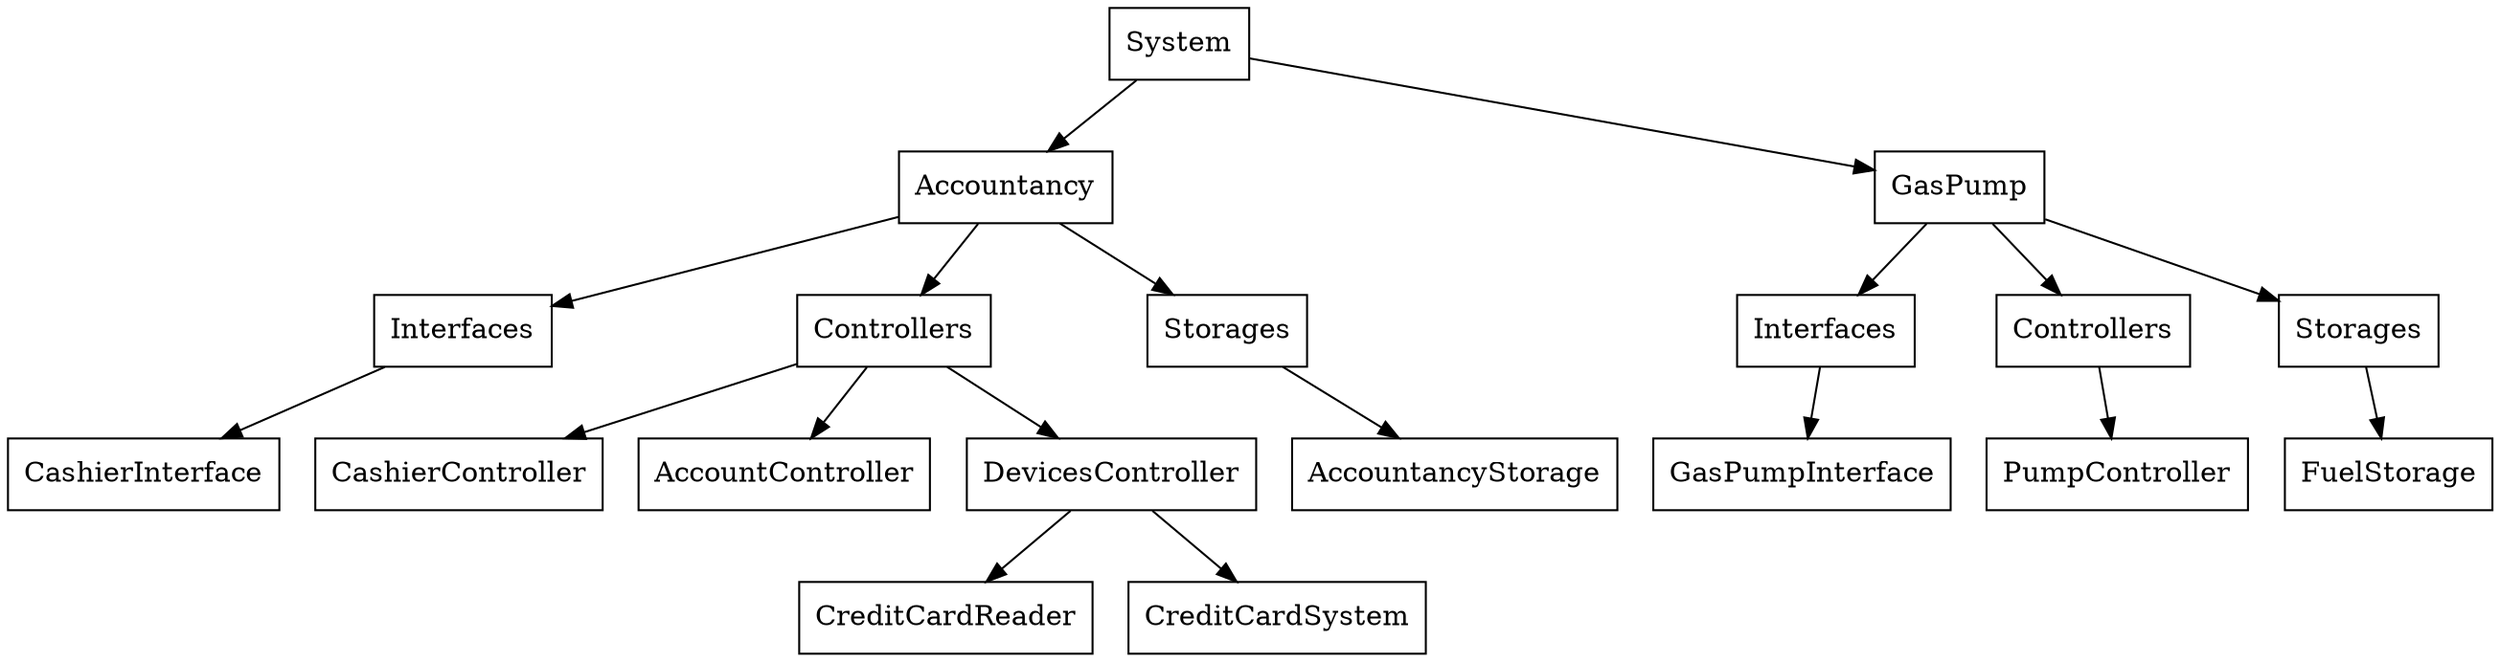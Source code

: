 digraph G {
	graph [overlap=false, splines=true, dpi=300, rankdir="UD"];
	node [shape=box];
	System -> Accountancy;
	System -> GasPump;
	1 [label="Interfaces"];
	2 [label="Controllers"];
	3 [label="Storages"];
	4 [label="Interfaces"];
	5 [label="Controllers"];
	6 [label="Storages"];
	Accountancy -> 1;
	Accountancy -> 2;
	Accountancy -> 3;
	GasPump -> 4;
	GasPump -> 5;
	GasPump -> 6;
	1 -> CashierInterface;
	2 -> CashierController;
	2 -> AccountController;
	2 -> DevicesController;
	DevicesController -> CreditCardReader;
	DevicesController -> CreditCardSystem;
	3 -> AccountancyStorage;


	4 -> GasPumpInterface;
	5 -> PumpController;
	6 -> FuelStorage;
}